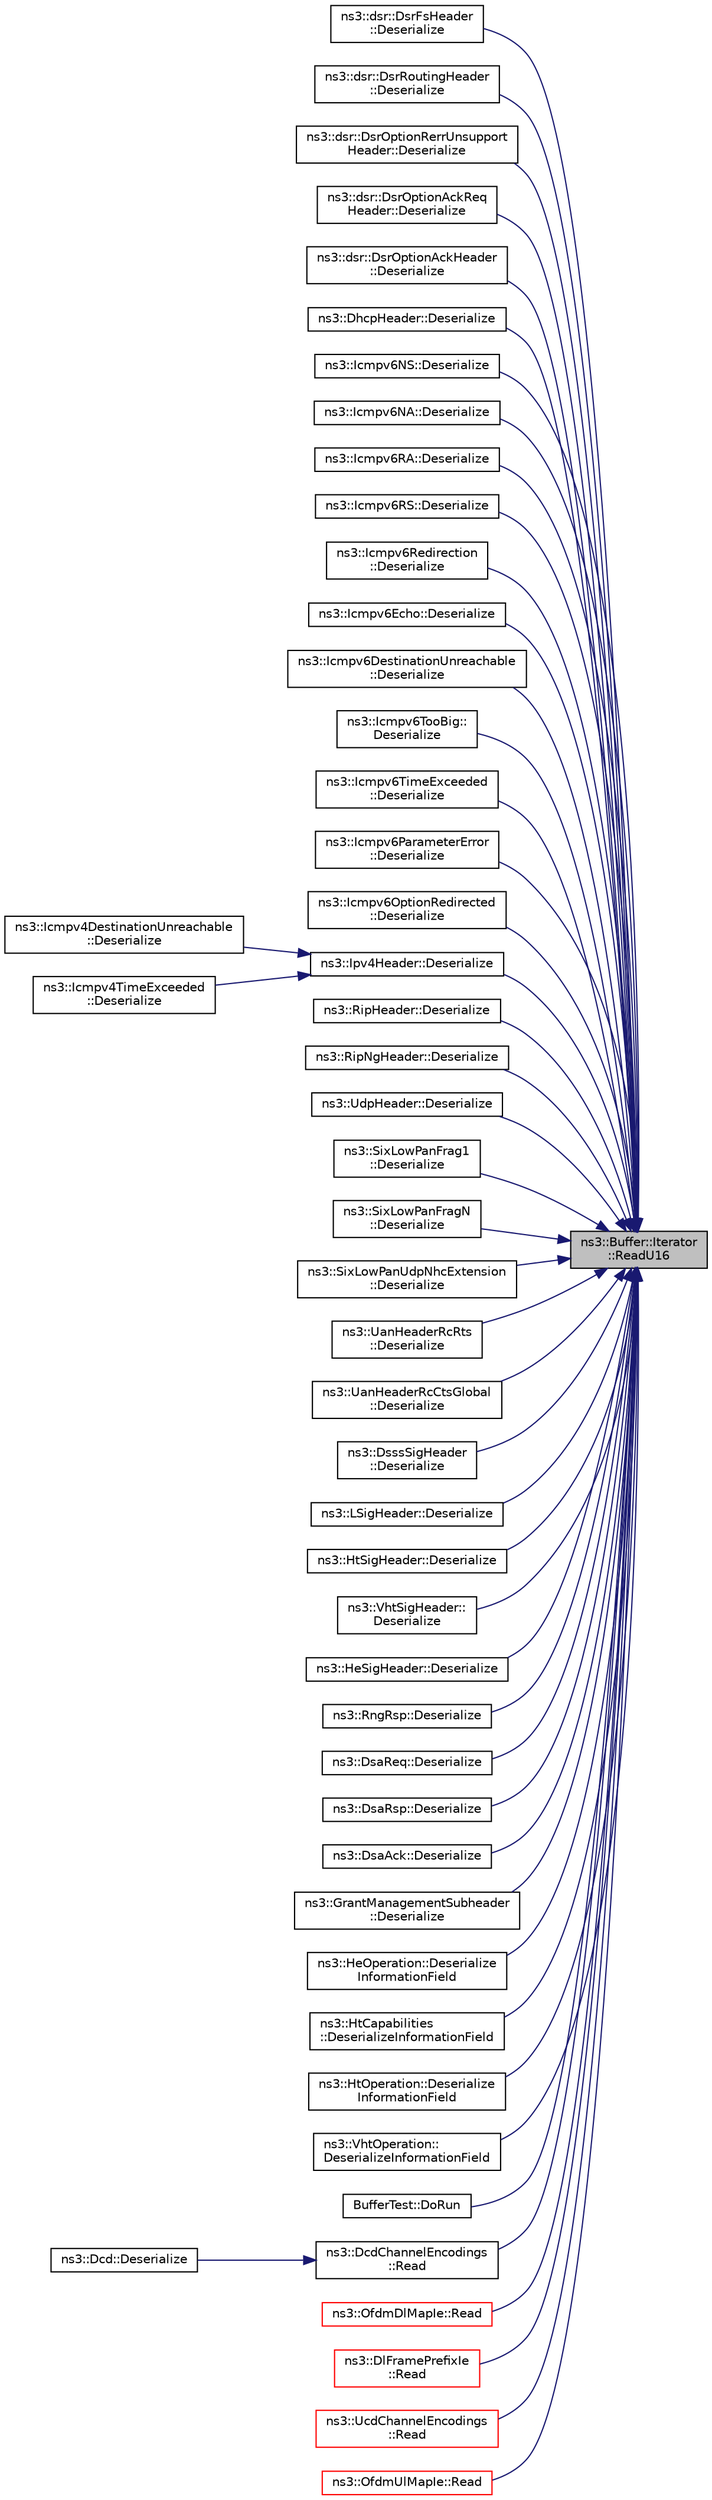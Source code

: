 digraph "ns3::Buffer::Iterator::ReadU16"
{
 // LATEX_PDF_SIZE
  edge [fontname="Helvetica",fontsize="10",labelfontname="Helvetica",labelfontsize="10"];
  node [fontname="Helvetica",fontsize="10",shape=record];
  rankdir="RL";
  Node1 [label="ns3::Buffer::Iterator\l::ReadU16",height=0.2,width=0.4,color="black", fillcolor="grey75", style="filled", fontcolor="black",tooltip=" "];
  Node1 -> Node2 [dir="back",color="midnightblue",fontsize="10",style="solid",fontname="Helvetica"];
  Node2 [label="ns3::dsr::DsrFsHeader\l::Deserialize",height=0.2,width=0.4,color="black", fillcolor="white", style="filled",URL="$classns3_1_1dsr_1_1_dsr_fs_header.html#acb5736dd005d323eefae5cc9db9eb5b9",tooltip="Deserialize the packet."];
  Node1 -> Node3 [dir="back",color="midnightblue",fontsize="10",style="solid",fontname="Helvetica"];
  Node3 [label="ns3::dsr::DsrRoutingHeader\l::Deserialize",height=0.2,width=0.4,color="black", fillcolor="white", style="filled",URL="$classns3_1_1dsr_1_1_dsr_routing_header.html#aa3440ffd0d425f8562e313aea165c433",tooltip="Deserialize the packet."];
  Node1 -> Node4 [dir="back",color="midnightblue",fontsize="10",style="solid",fontname="Helvetica"];
  Node4 [label="ns3::dsr::DsrOptionRerrUnsupport\lHeader::Deserialize",height=0.2,width=0.4,color="black", fillcolor="white", style="filled",URL="$classns3_1_1dsr_1_1_dsr_option_rerr_unsupport_header.html#ad568e52cacee0c67a43338e8838806a5",tooltip="Deserialize the packet."];
  Node1 -> Node5 [dir="back",color="midnightblue",fontsize="10",style="solid",fontname="Helvetica"];
  Node5 [label="ns3::dsr::DsrOptionAckReq\lHeader::Deserialize",height=0.2,width=0.4,color="black", fillcolor="white", style="filled",URL="$classns3_1_1dsr_1_1_dsr_option_ack_req_header.html#a5c7c9641d41346faf881a4d7df0f36c7",tooltip="Deserialize the packet."];
  Node1 -> Node6 [dir="back",color="midnightblue",fontsize="10",style="solid",fontname="Helvetica"];
  Node6 [label="ns3::dsr::DsrOptionAckHeader\l::Deserialize",height=0.2,width=0.4,color="black", fillcolor="white", style="filled",URL="$classns3_1_1dsr_1_1_dsr_option_ack_header.html#a0c7f637f03ac2f48cfabfd8f18671a39",tooltip="Deserialize the packet."];
  Node1 -> Node7 [dir="back",color="midnightblue",fontsize="10",style="solid",fontname="Helvetica"];
  Node7 [label="ns3::DhcpHeader::Deserialize",height=0.2,width=0.4,color="black", fillcolor="white", style="filled",URL="$classns3_1_1_dhcp_header.html#a0619b27cc3cf25e7f190bcde7708f1df",tooltip=" "];
  Node1 -> Node8 [dir="back",color="midnightblue",fontsize="10",style="solid",fontname="Helvetica"];
  Node8 [label="ns3::Icmpv6NS::Deserialize",height=0.2,width=0.4,color="black", fillcolor="white", style="filled",URL="$classns3_1_1_icmpv6_n_s.html#aa2fa4464ead95a030997d55f1f023dc0",tooltip="Deserialize the packet."];
  Node1 -> Node9 [dir="back",color="midnightblue",fontsize="10",style="solid",fontname="Helvetica"];
  Node9 [label="ns3::Icmpv6NA::Deserialize",height=0.2,width=0.4,color="black", fillcolor="white", style="filled",URL="$classns3_1_1_icmpv6_n_a.html#ade6ada5c42f4342a466139d75699718b",tooltip="Deserialize the packet."];
  Node1 -> Node10 [dir="back",color="midnightblue",fontsize="10",style="solid",fontname="Helvetica"];
  Node10 [label="ns3::Icmpv6RA::Deserialize",height=0.2,width=0.4,color="black", fillcolor="white", style="filled",URL="$classns3_1_1_icmpv6_r_a.html#a91908412f051db52bd63b7a0d01c1117",tooltip="Deserialize the packet."];
  Node1 -> Node11 [dir="back",color="midnightblue",fontsize="10",style="solid",fontname="Helvetica"];
  Node11 [label="ns3::Icmpv6RS::Deserialize",height=0.2,width=0.4,color="black", fillcolor="white", style="filled",URL="$classns3_1_1_icmpv6_r_s.html#a9b7bf06890d0aa82bc87bf70cf6181dd",tooltip="Deserialize the packet."];
  Node1 -> Node12 [dir="back",color="midnightblue",fontsize="10",style="solid",fontname="Helvetica"];
  Node12 [label="ns3::Icmpv6Redirection\l::Deserialize",height=0.2,width=0.4,color="black", fillcolor="white", style="filled",URL="$classns3_1_1_icmpv6_redirection.html#abcfbc9f63e544250bb40c302c0537788",tooltip="Deserialize the packet."];
  Node1 -> Node13 [dir="back",color="midnightblue",fontsize="10",style="solid",fontname="Helvetica"];
  Node13 [label="ns3::Icmpv6Echo::Deserialize",height=0.2,width=0.4,color="black", fillcolor="white", style="filled",URL="$classns3_1_1_icmpv6_echo.html#ad3ce875667e23c4b406860d6d95c3385",tooltip="Deserialize the packet."];
  Node1 -> Node14 [dir="back",color="midnightblue",fontsize="10",style="solid",fontname="Helvetica"];
  Node14 [label="ns3::Icmpv6DestinationUnreachable\l::Deserialize",height=0.2,width=0.4,color="black", fillcolor="white", style="filled",URL="$classns3_1_1_icmpv6_destination_unreachable.html#aab4cce60f9e44ae3bdca60d7157c1cd1",tooltip="Deserialize the packet."];
  Node1 -> Node15 [dir="back",color="midnightblue",fontsize="10",style="solid",fontname="Helvetica"];
  Node15 [label="ns3::Icmpv6TooBig::\lDeserialize",height=0.2,width=0.4,color="black", fillcolor="white", style="filled",URL="$classns3_1_1_icmpv6_too_big.html#a2d0f077afd744d980a93fee1b5df93a4",tooltip="Deserialize the packet."];
  Node1 -> Node16 [dir="back",color="midnightblue",fontsize="10",style="solid",fontname="Helvetica"];
  Node16 [label="ns3::Icmpv6TimeExceeded\l::Deserialize",height=0.2,width=0.4,color="black", fillcolor="white", style="filled",URL="$classns3_1_1_icmpv6_time_exceeded.html#aaa984e51f29224f2bddd776dae8154cf",tooltip="Deserialize the packet."];
  Node1 -> Node17 [dir="back",color="midnightblue",fontsize="10",style="solid",fontname="Helvetica"];
  Node17 [label="ns3::Icmpv6ParameterError\l::Deserialize",height=0.2,width=0.4,color="black", fillcolor="white", style="filled",URL="$classns3_1_1_icmpv6_parameter_error.html#a9adc32f79c63175a9dde08e017746794",tooltip="Deserialize the packet."];
  Node1 -> Node18 [dir="back",color="midnightblue",fontsize="10",style="solid",fontname="Helvetica"];
  Node18 [label="ns3::Icmpv6OptionRedirected\l::Deserialize",height=0.2,width=0.4,color="black", fillcolor="white", style="filled",URL="$classns3_1_1_icmpv6_option_redirected.html#a14bb7113257521bbc15a9df4e0e134ba",tooltip="Deserialize the packet."];
  Node1 -> Node19 [dir="back",color="midnightblue",fontsize="10",style="solid",fontname="Helvetica"];
  Node19 [label="ns3::Ipv4Header::Deserialize",height=0.2,width=0.4,color="black", fillcolor="white", style="filled",URL="$classns3_1_1_ipv4_header.html#a4c079e939ba868855ba1fab9e1b0e987",tooltip=" "];
  Node19 -> Node20 [dir="back",color="midnightblue",fontsize="10",style="solid",fontname="Helvetica"];
  Node20 [label="ns3::Icmpv4DestinationUnreachable\l::Deserialize",height=0.2,width=0.4,color="black", fillcolor="white", style="filled",URL="$classns3_1_1_icmpv4_destination_unreachable.html#ab27e34a3e2436724ebb483d8acd58ea7",tooltip=" "];
  Node19 -> Node21 [dir="back",color="midnightblue",fontsize="10",style="solid",fontname="Helvetica"];
  Node21 [label="ns3::Icmpv4TimeExceeded\l::Deserialize",height=0.2,width=0.4,color="black", fillcolor="white", style="filled",URL="$classns3_1_1_icmpv4_time_exceeded.html#a593880fbc22985333cbfb9def08aeca5",tooltip=" "];
  Node1 -> Node22 [dir="back",color="midnightblue",fontsize="10",style="solid",fontname="Helvetica"];
  Node22 [label="ns3::RipHeader::Deserialize",height=0.2,width=0.4,color="black", fillcolor="white", style="filled",URL="$classns3_1_1_rip_header.html#a92e568c6119343ba9ec17f9aff5c5167",tooltip="Deserialize the packet."];
  Node1 -> Node23 [dir="back",color="midnightblue",fontsize="10",style="solid",fontname="Helvetica"];
  Node23 [label="ns3::RipNgHeader::Deserialize",height=0.2,width=0.4,color="black", fillcolor="white", style="filled",URL="$classns3_1_1_rip_ng_header.html#ab6bd6911230599868747821f94e65588",tooltip="Deserialize the packet."];
  Node1 -> Node24 [dir="back",color="midnightblue",fontsize="10",style="solid",fontname="Helvetica"];
  Node24 [label="ns3::UdpHeader::Deserialize",height=0.2,width=0.4,color="black", fillcolor="white", style="filled",URL="$classns3_1_1_udp_header.html#a68b4a7689b1741057d91f4360eb71493",tooltip=" "];
  Node1 -> Node25 [dir="back",color="midnightblue",fontsize="10",style="solid",fontname="Helvetica"];
  Node25 [label="ns3::SixLowPanFrag1\l::Deserialize",height=0.2,width=0.4,color="black", fillcolor="white", style="filled",URL="$classns3_1_1_six_low_pan_frag1.html#aaa54f9e3bf0d226fe835c0cabcc41001",tooltip="Deserialize the packet."];
  Node1 -> Node26 [dir="back",color="midnightblue",fontsize="10",style="solid",fontname="Helvetica"];
  Node26 [label="ns3::SixLowPanFragN\l::Deserialize",height=0.2,width=0.4,color="black", fillcolor="white", style="filled",URL="$classns3_1_1_six_low_pan_frag_n.html#a25f03bc80327eb9cc87210859c084dd3",tooltip="Deserialize the packet."];
  Node1 -> Node27 [dir="back",color="midnightblue",fontsize="10",style="solid",fontname="Helvetica"];
  Node27 [label="ns3::SixLowPanUdpNhcExtension\l::Deserialize",height=0.2,width=0.4,color="black", fillcolor="white", style="filled",URL="$classns3_1_1_six_low_pan_udp_nhc_extension.html#a873d3fa917255c4cc936a6ac288f7c85",tooltip="Deserialize the packet."];
  Node1 -> Node28 [dir="back",color="midnightblue",fontsize="10",style="solid",fontname="Helvetica"];
  Node28 [label="ns3::UanHeaderRcRts\l::Deserialize",height=0.2,width=0.4,color="black", fillcolor="white", style="filled",URL="$classns3_1_1_uan_header_rc_rts.html#a9bcdcf1b71a44c6b2c9f57dda00d7974",tooltip=" "];
  Node1 -> Node29 [dir="back",color="midnightblue",fontsize="10",style="solid",fontname="Helvetica"];
  Node29 [label="ns3::UanHeaderRcCtsGlobal\l::Deserialize",height=0.2,width=0.4,color="black", fillcolor="white", style="filled",URL="$classns3_1_1_uan_header_rc_cts_global.html#ae92bdd34a2b3f45adb415908d46084e3",tooltip=" "];
  Node1 -> Node30 [dir="back",color="midnightblue",fontsize="10",style="solid",fontname="Helvetica"];
  Node30 [label="ns3::DsssSigHeader\l::Deserialize",height=0.2,width=0.4,color="black", fillcolor="white", style="filled",URL="$classns3_1_1_dsss_sig_header.html#a90d4025a19a966519a12d671b2f326d4",tooltip=" "];
  Node1 -> Node31 [dir="back",color="midnightblue",fontsize="10",style="solid",fontname="Helvetica"];
  Node31 [label="ns3::LSigHeader::Deserialize",height=0.2,width=0.4,color="black", fillcolor="white", style="filled",URL="$classns3_1_1_l_sig_header.html#afbcc7f8d9bdd0d4c04f76b543ac8baba",tooltip=" "];
  Node1 -> Node32 [dir="back",color="midnightblue",fontsize="10",style="solid",fontname="Helvetica"];
  Node32 [label="ns3::HtSigHeader::Deserialize",height=0.2,width=0.4,color="black", fillcolor="white", style="filled",URL="$classns3_1_1_ht_sig_header.html#ab010a090a0f146de867b485b5b580306",tooltip=" "];
  Node1 -> Node33 [dir="back",color="midnightblue",fontsize="10",style="solid",fontname="Helvetica"];
  Node33 [label="ns3::VhtSigHeader::\lDeserialize",height=0.2,width=0.4,color="black", fillcolor="white", style="filled",URL="$classns3_1_1_vht_sig_header.html#afaaefa2c4dda475c37f532bc89821223",tooltip=" "];
  Node1 -> Node34 [dir="back",color="midnightblue",fontsize="10",style="solid",fontname="Helvetica"];
  Node34 [label="ns3::HeSigHeader::Deserialize",height=0.2,width=0.4,color="black", fillcolor="white", style="filled",URL="$classns3_1_1_he_sig_header.html#af1b6c7a2c6e9f9f5e923eb88fbd56f37",tooltip=" "];
  Node1 -> Node35 [dir="back",color="midnightblue",fontsize="10",style="solid",fontname="Helvetica"];
  Node35 [label="ns3::RngRsp::Deserialize",height=0.2,width=0.4,color="black", fillcolor="white", style="filled",URL="$classns3_1_1_rng_rsp.html#a1444784acf694f3d67246fc664e79496",tooltip=" "];
  Node1 -> Node36 [dir="back",color="midnightblue",fontsize="10",style="solid",fontname="Helvetica"];
  Node36 [label="ns3::DsaReq::Deserialize",height=0.2,width=0.4,color="black", fillcolor="white", style="filled",URL="$classns3_1_1_dsa_req.html#ac18b85e52155990af188369c18a162b5",tooltip=" "];
  Node1 -> Node37 [dir="back",color="midnightblue",fontsize="10",style="solid",fontname="Helvetica"];
  Node37 [label="ns3::DsaRsp::Deserialize",height=0.2,width=0.4,color="black", fillcolor="white", style="filled",URL="$classns3_1_1_dsa_rsp.html#a753b7a45c528a85350355733615535e3",tooltip=" "];
  Node1 -> Node38 [dir="back",color="midnightblue",fontsize="10",style="solid",fontname="Helvetica"];
  Node38 [label="ns3::DsaAck::Deserialize",height=0.2,width=0.4,color="black", fillcolor="white", style="filled",URL="$classns3_1_1_dsa_ack.html#aa5bad2a8f08d8428ecc7417ff9369eea",tooltip=" "];
  Node1 -> Node39 [dir="back",color="midnightblue",fontsize="10",style="solid",fontname="Helvetica"];
  Node39 [label="ns3::GrantManagementSubheader\l::Deserialize",height=0.2,width=0.4,color="black", fillcolor="white", style="filled",URL="$classns3_1_1_grant_management_subheader.html#a77ff8d881561013458f87194b8441c3d",tooltip=" "];
  Node1 -> Node40 [dir="back",color="midnightblue",fontsize="10",style="solid",fontname="Helvetica"];
  Node40 [label="ns3::HeOperation::Deserialize\lInformationField",height=0.2,width=0.4,color="black", fillcolor="white", style="filled",URL="$classns3_1_1_he_operation.html#aa65c5d06e02d1218e70bb3bf92d56f74",tooltip="Deserialize information (i.e., the body of the IE, not including the Element ID and length octets)"];
  Node1 -> Node41 [dir="back",color="midnightblue",fontsize="10",style="solid",fontname="Helvetica"];
  Node41 [label="ns3::HtCapabilities\l::DeserializeInformationField",height=0.2,width=0.4,color="black", fillcolor="white", style="filled",URL="$classns3_1_1_ht_capabilities.html#ab446238e98254b5778cc209161e6f137",tooltip="Deserialize information (i.e., the body of the IE, not including the Element ID and length octets)"];
  Node1 -> Node42 [dir="back",color="midnightblue",fontsize="10",style="solid",fontname="Helvetica"];
  Node42 [label="ns3::HtOperation::Deserialize\lInformationField",height=0.2,width=0.4,color="black", fillcolor="white", style="filled",URL="$classns3_1_1_ht_operation.html#a47d788083e3938358995e474d4d5d9ab",tooltip="Deserialize information (i.e., the body of the IE, not including the Element ID and length octets)"];
  Node1 -> Node43 [dir="back",color="midnightblue",fontsize="10",style="solid",fontname="Helvetica"];
  Node43 [label="ns3::VhtOperation::\lDeserializeInformationField",height=0.2,width=0.4,color="black", fillcolor="white", style="filled",URL="$classns3_1_1_vht_operation.html#aa6a5f566200f104335732b5070440efb",tooltip="Deserialize information (i.e., the body of the IE, not including the Element ID and length octets)"];
  Node1 -> Node44 [dir="back",color="midnightblue",fontsize="10",style="solid",fontname="Helvetica"];
  Node44 [label="BufferTest::DoRun",height=0.2,width=0.4,color="black", fillcolor="white", style="filled",URL="$class_buffer_test.html#a4ffd025f50c962366167daef7df0ac58",tooltip="Implementation to actually run this TestCase."];
  Node1 -> Node45 [dir="back",color="midnightblue",fontsize="10",style="solid",fontname="Helvetica"];
  Node45 [label="ns3::DcdChannelEncodings\l::Read",height=0.2,width=0.4,color="black", fillcolor="white", style="filled",URL="$classns3_1_1_dcd_channel_encodings.html#a76b21a6da53bf3294c368e74ab68cfb1",tooltip="Read item."];
  Node45 -> Node46 [dir="back",color="midnightblue",fontsize="10",style="solid",fontname="Helvetica"];
  Node46 [label="ns3::Dcd::Deserialize",height=0.2,width=0.4,color="black", fillcolor="white", style="filled",URL="$classns3_1_1_dcd.html#aa33549d7776c9d6e07cd8f02602db408",tooltip=" "];
  Node1 -> Node47 [dir="back",color="midnightblue",fontsize="10",style="solid",fontname="Helvetica"];
  Node47 [label="ns3::OfdmDlMapIe::Read",height=0.2,width=0.4,color="red", fillcolor="white", style="filled",URL="$classns3_1_1_ofdm_dl_map_ie.html#aacbfdd43a086f097988048a04c4cce36",tooltip="Read item."];
  Node1 -> Node49 [dir="back",color="midnightblue",fontsize="10",style="solid",fontname="Helvetica"];
  Node49 [label="ns3::DlFramePrefixIe\l::Read",height=0.2,width=0.4,color="red", fillcolor="white", style="filled",URL="$classns3_1_1_dl_frame_prefix_ie.html#a7ab13482a48df298da49dfbccd7fd1d7",tooltip="Read item function."];
  Node1 -> Node51 [dir="back",color="midnightblue",fontsize="10",style="solid",fontname="Helvetica"];
  Node51 [label="ns3::UcdChannelEncodings\l::Read",height=0.2,width=0.4,color="red", fillcolor="white", style="filled",URL="$classns3_1_1_ucd_channel_encodings.html#ab4bf0ada0156e96466807d97b22b233a",tooltip="Read item."];
  Node1 -> Node53 [dir="back",color="midnightblue",fontsize="10",style="solid",fontname="Helvetica"];
  Node53 [label="ns3::OfdmUlMapIe::Read",height=0.2,width=0.4,color="red", fillcolor="white", style="filled",URL="$classns3_1_1_ofdm_ul_map_ie.html#ad5e4a18fdd86c590156ceab3a2d63ca8",tooltip="Read item."];
}
